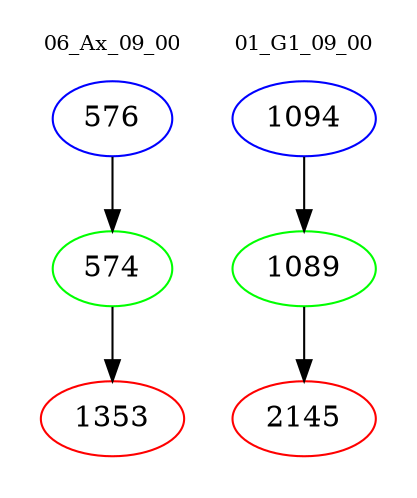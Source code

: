 digraph{
subgraph cluster_0 {
color = white
label = "06_Ax_09_00";
fontsize=10;
T0_576 [label="576", color="blue"]
T0_576 -> T0_574 [color="black"]
T0_574 [label="574", color="green"]
T0_574 -> T0_1353 [color="black"]
T0_1353 [label="1353", color="red"]
}
subgraph cluster_1 {
color = white
label = "01_G1_09_00";
fontsize=10;
T1_1094 [label="1094", color="blue"]
T1_1094 -> T1_1089 [color="black"]
T1_1089 [label="1089", color="green"]
T1_1089 -> T1_2145 [color="black"]
T1_2145 [label="2145", color="red"]
}
}
